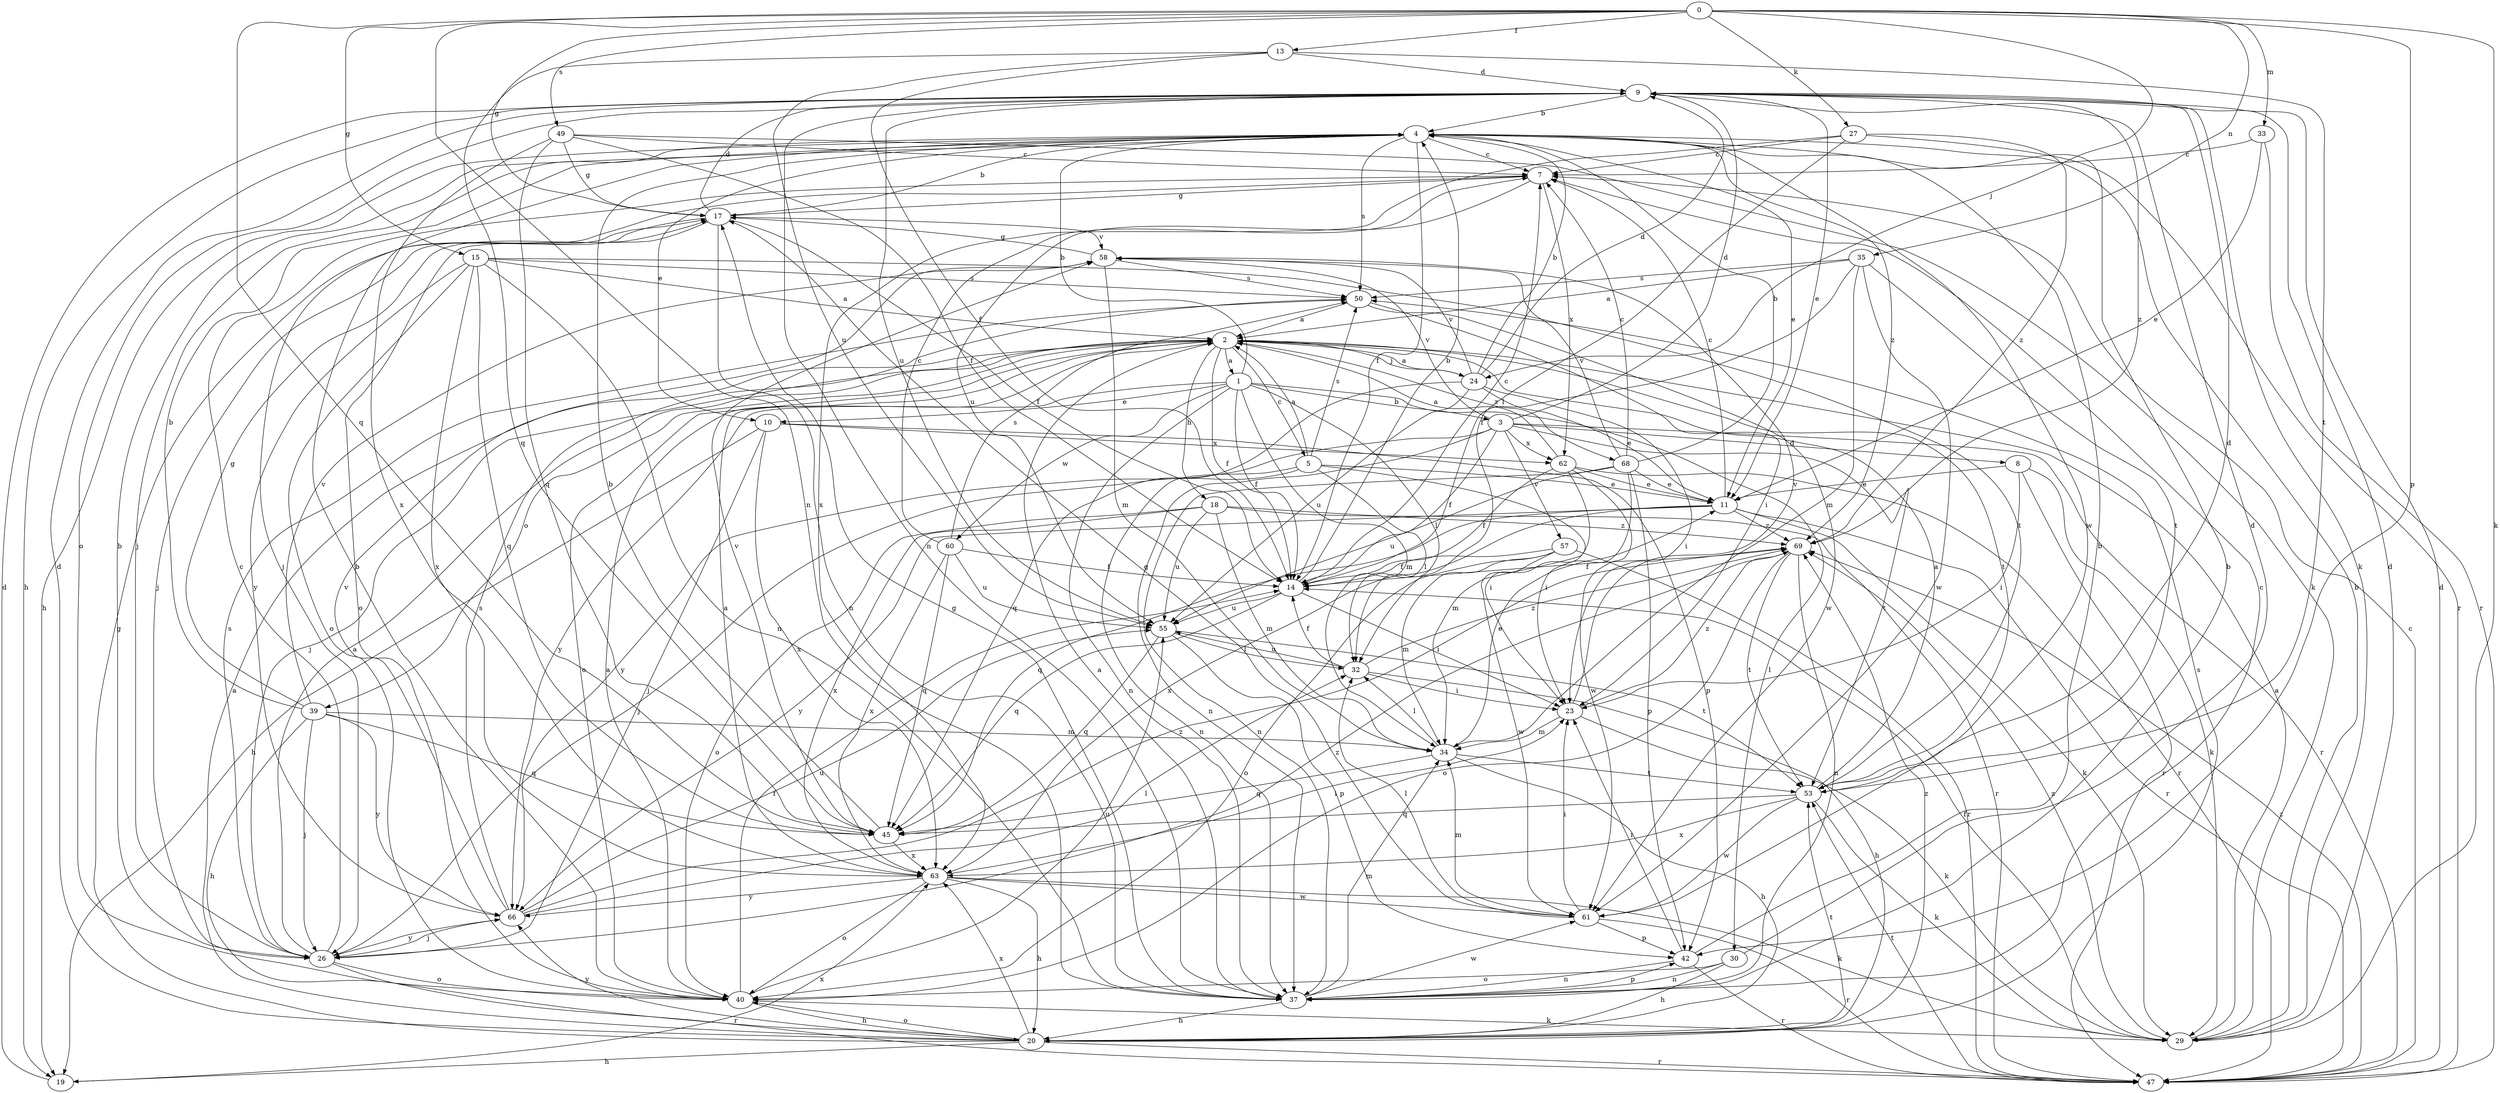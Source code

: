 strict digraph  {
0;
1;
2;
3;
4;
5;
7;
8;
9;
10;
11;
13;
14;
15;
17;
18;
19;
20;
23;
24;
26;
27;
29;
30;
32;
33;
34;
35;
37;
39;
40;
42;
45;
47;
49;
50;
53;
55;
57;
58;
60;
61;
62;
63;
66;
68;
69;
0 -> 13  [label=f];
0 -> 15  [label=g];
0 -> 17  [label=g];
0 -> 24  [label=j];
0 -> 27  [label=k];
0 -> 29  [label=k];
0 -> 33  [label=m];
0 -> 35  [label=n];
0 -> 37  [label=n];
0 -> 42  [label=p];
0 -> 45  [label=q];
0 -> 49  [label=s];
1 -> 3  [label=b];
1 -> 4  [label=b];
1 -> 10  [label=e];
1 -> 14  [label=f];
1 -> 30  [label=l];
1 -> 32  [label=l];
1 -> 34  [label=m];
1 -> 37  [label=n];
1 -> 60  [label=w];
1 -> 66  [label=y];
2 -> 1  [label=a];
2 -> 5  [label=c];
2 -> 14  [label=f];
2 -> 18  [label=h];
2 -> 24  [label=j];
2 -> 26  [label=j];
2 -> 39  [label=o];
2 -> 40  [label=o];
2 -> 53  [label=t];
2 -> 68  [label=z];
3 -> 8  [label=d];
3 -> 9  [label=d];
3 -> 14  [label=f];
3 -> 37  [label=n];
3 -> 47  [label=r];
3 -> 53  [label=t];
3 -> 57  [label=v];
3 -> 58  [label=v];
3 -> 62  [label=x];
3 -> 66  [label=y];
4 -> 7  [label=c];
4 -> 10  [label=e];
4 -> 11  [label=e];
4 -> 14  [label=f];
4 -> 19  [label=h];
4 -> 26  [label=j];
4 -> 50  [label=s];
4 -> 61  [label=w];
4 -> 69  [label=z];
5 -> 2  [label=a];
5 -> 11  [label=e];
5 -> 23  [label=i];
5 -> 26  [label=j];
5 -> 32  [label=l];
5 -> 37  [label=n];
5 -> 50  [label=s];
7 -> 17  [label=g];
7 -> 26  [label=j];
7 -> 55  [label=u];
7 -> 62  [label=x];
8 -> 11  [label=e];
8 -> 23  [label=i];
8 -> 29  [label=k];
8 -> 47  [label=r];
9 -> 4  [label=b];
9 -> 11  [label=e];
9 -> 19  [label=h];
9 -> 29  [label=k];
9 -> 37  [label=n];
9 -> 40  [label=o];
9 -> 55  [label=u];
9 -> 69  [label=z];
10 -> 19  [label=h];
10 -> 26  [label=j];
10 -> 42  [label=p];
10 -> 62  [label=x];
10 -> 63  [label=x];
11 -> 7  [label=c];
11 -> 29  [label=k];
11 -> 45  [label=q];
11 -> 47  [label=r];
11 -> 63  [label=x];
11 -> 66  [label=y];
11 -> 69  [label=z];
13 -> 9  [label=d];
13 -> 14  [label=f];
13 -> 45  [label=q];
13 -> 53  [label=t];
13 -> 55  [label=u];
14 -> 4  [label=b];
14 -> 7  [label=c];
14 -> 23  [label=i];
14 -> 45  [label=q];
14 -> 55  [label=u];
15 -> 2  [label=a];
15 -> 37  [label=n];
15 -> 40  [label=o];
15 -> 45  [label=q];
15 -> 50  [label=s];
15 -> 53  [label=t];
15 -> 63  [label=x];
15 -> 66  [label=y];
17 -> 4  [label=b];
17 -> 9  [label=d];
17 -> 14  [label=f];
17 -> 26  [label=j];
17 -> 37  [label=n];
17 -> 40  [label=o];
17 -> 58  [label=v];
18 -> 34  [label=m];
18 -> 40  [label=o];
18 -> 47  [label=r];
18 -> 55  [label=u];
18 -> 63  [label=x];
18 -> 69  [label=z];
19 -> 9  [label=d];
19 -> 63  [label=x];
20 -> 2  [label=a];
20 -> 9  [label=d];
20 -> 17  [label=g];
20 -> 19  [label=h];
20 -> 40  [label=o];
20 -> 47  [label=r];
20 -> 50  [label=s];
20 -> 53  [label=t];
20 -> 63  [label=x];
20 -> 66  [label=y];
20 -> 69  [label=z];
23 -> 29  [label=k];
23 -> 34  [label=m];
23 -> 58  [label=v];
23 -> 69  [label=z];
24 -> 2  [label=a];
24 -> 4  [label=b];
24 -> 9  [label=d];
24 -> 11  [label=e];
24 -> 23  [label=i];
24 -> 45  [label=q];
24 -> 55  [label=u];
24 -> 58  [label=v];
26 -> 2  [label=a];
26 -> 4  [label=b];
26 -> 7  [label=c];
26 -> 40  [label=o];
26 -> 47  [label=r];
26 -> 50  [label=s];
26 -> 66  [label=y];
26 -> 69  [label=z];
27 -> 7  [label=c];
27 -> 32  [label=l];
27 -> 47  [label=r];
27 -> 63  [label=x];
27 -> 69  [label=z];
29 -> 2  [label=a];
29 -> 4  [label=b];
29 -> 9  [label=d];
29 -> 14  [label=f];
29 -> 69  [label=z];
30 -> 9  [label=d];
30 -> 20  [label=h];
30 -> 37  [label=n];
30 -> 40  [label=o];
32 -> 14  [label=f];
32 -> 20  [label=h];
32 -> 23  [label=i];
32 -> 55  [label=u];
32 -> 69  [label=z];
33 -> 7  [label=c];
33 -> 11  [label=e];
33 -> 47  [label=r];
34 -> 11  [label=e];
34 -> 20  [label=h];
34 -> 32  [label=l];
34 -> 45  [label=q];
34 -> 53  [label=t];
35 -> 2  [label=a];
35 -> 14  [label=f];
35 -> 34  [label=m];
35 -> 50  [label=s];
35 -> 53  [label=t];
35 -> 61  [label=w];
37 -> 2  [label=a];
37 -> 4  [label=b];
37 -> 7  [label=c];
37 -> 17  [label=g];
37 -> 20  [label=h];
37 -> 34  [label=m];
37 -> 42  [label=p];
37 -> 61  [label=w];
39 -> 4  [label=b];
39 -> 17  [label=g];
39 -> 20  [label=h];
39 -> 26  [label=j];
39 -> 34  [label=m];
39 -> 45  [label=q];
39 -> 58  [label=v];
39 -> 66  [label=y];
40 -> 2  [label=a];
40 -> 4  [label=b];
40 -> 14  [label=f];
40 -> 20  [label=h];
40 -> 29  [label=k];
40 -> 55  [label=u];
42 -> 4  [label=b];
42 -> 23  [label=i];
42 -> 37  [label=n];
42 -> 47  [label=r];
45 -> 4  [label=b];
45 -> 58  [label=v];
45 -> 63  [label=x];
47 -> 7  [label=c];
47 -> 9  [label=d];
47 -> 53  [label=t];
47 -> 69  [label=z];
49 -> 7  [label=c];
49 -> 14  [label=f];
49 -> 17  [label=g];
49 -> 29  [label=k];
49 -> 45  [label=q];
49 -> 63  [label=x];
50 -> 2  [label=a];
50 -> 23  [label=i];
50 -> 61  [label=w];
53 -> 2  [label=a];
53 -> 9  [label=d];
53 -> 29  [label=k];
53 -> 45  [label=q];
53 -> 61  [label=w];
53 -> 63  [label=x];
55 -> 32  [label=l];
55 -> 42  [label=p];
55 -> 45  [label=q];
55 -> 53  [label=t];
57 -> 14  [label=f];
57 -> 34  [label=m];
57 -> 40  [label=o];
57 -> 47  [label=r];
57 -> 61  [label=w];
58 -> 17  [label=g];
58 -> 34  [label=m];
58 -> 50  [label=s];
60 -> 7  [label=c];
60 -> 14  [label=f];
60 -> 45  [label=q];
60 -> 50  [label=s];
60 -> 55  [label=u];
60 -> 63  [label=x];
61 -> 17  [label=g];
61 -> 23  [label=i];
61 -> 32  [label=l];
61 -> 34  [label=m];
61 -> 42  [label=p];
61 -> 47  [label=r];
62 -> 2  [label=a];
62 -> 11  [label=e];
62 -> 14  [label=f];
62 -> 34  [label=m];
62 -> 47  [label=r];
62 -> 61  [label=w];
63 -> 2  [label=a];
63 -> 20  [label=h];
63 -> 23  [label=i];
63 -> 29  [label=k];
63 -> 40  [label=o];
63 -> 61  [label=w];
63 -> 66  [label=y];
66 -> 26  [label=j];
66 -> 32  [label=l];
66 -> 50  [label=s];
66 -> 55  [label=u];
66 -> 58  [label=v];
66 -> 69  [label=z];
68 -> 4  [label=b];
68 -> 7  [label=c];
68 -> 11  [label=e];
68 -> 23  [label=i];
68 -> 37  [label=n];
68 -> 42  [label=p];
68 -> 55  [label=u];
68 -> 58  [label=v];
69 -> 14  [label=f];
69 -> 37  [label=n];
69 -> 40  [label=o];
69 -> 53  [label=t];
}
